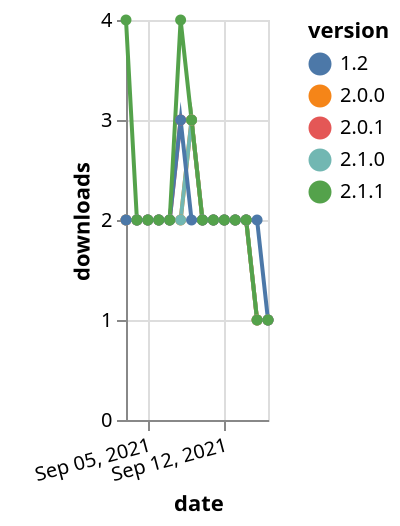 {"$schema": "https://vega.github.io/schema/vega-lite/v5.json", "description": "A simple bar chart with embedded data.", "data": {"values": [{"date": "2021-09-03", "total": 2400, "delta": 2, "version": "2.0.1"}, {"date": "2021-09-04", "total": 2402, "delta": 2, "version": "2.0.1"}, {"date": "2021-09-05", "total": 2404, "delta": 2, "version": "2.0.1"}, {"date": "2021-09-06", "total": 2406, "delta": 2, "version": "2.0.1"}, {"date": "2021-09-07", "total": 2408, "delta": 2, "version": "2.0.1"}, {"date": "2021-09-08", "total": 2411, "delta": 3, "version": "2.0.1"}, {"date": "2021-09-09", "total": 2414, "delta": 3, "version": "2.0.1"}, {"date": "2021-09-10", "total": 2416, "delta": 2, "version": "2.0.1"}, {"date": "2021-09-11", "total": 2418, "delta": 2, "version": "2.0.1"}, {"date": "2021-09-12", "total": 2420, "delta": 2, "version": "2.0.1"}, {"date": "2021-09-13", "total": 2422, "delta": 2, "version": "2.0.1"}, {"date": "2021-09-14", "total": 2424, "delta": 2, "version": "2.0.1"}, {"date": "2021-09-15", "total": 2425, "delta": 1, "version": "2.0.1"}, {"date": "2021-09-16", "total": 2426, "delta": 1, "version": "2.0.1"}, {"date": "2021-09-03", "total": 2234, "delta": 2, "version": "2.0.0"}, {"date": "2021-09-04", "total": 2236, "delta": 2, "version": "2.0.0"}, {"date": "2021-09-05", "total": 2238, "delta": 2, "version": "2.0.0"}, {"date": "2021-09-06", "total": 2240, "delta": 2, "version": "2.0.0"}, {"date": "2021-09-07", "total": 2242, "delta": 2, "version": "2.0.0"}, {"date": "2021-09-08", "total": 2244, "delta": 2, "version": "2.0.0"}, {"date": "2021-09-09", "total": 2247, "delta": 3, "version": "2.0.0"}, {"date": "2021-09-10", "total": 2249, "delta": 2, "version": "2.0.0"}, {"date": "2021-09-11", "total": 2251, "delta": 2, "version": "2.0.0"}, {"date": "2021-09-12", "total": 2253, "delta": 2, "version": "2.0.0"}, {"date": "2021-09-13", "total": 2255, "delta": 2, "version": "2.0.0"}, {"date": "2021-09-14", "total": 2257, "delta": 2, "version": "2.0.0"}, {"date": "2021-09-15", "total": 2258, "delta": 1, "version": "2.0.0"}, {"date": "2021-09-16", "total": 2259, "delta": 1, "version": "2.0.0"}, {"date": "2021-09-03", "total": 2218, "delta": 2, "version": "2.1.0"}, {"date": "2021-09-04", "total": 2220, "delta": 2, "version": "2.1.0"}, {"date": "2021-09-05", "total": 2222, "delta": 2, "version": "2.1.0"}, {"date": "2021-09-06", "total": 2224, "delta": 2, "version": "2.1.0"}, {"date": "2021-09-07", "total": 2226, "delta": 2, "version": "2.1.0"}, {"date": "2021-09-08", "total": 2228, "delta": 2, "version": "2.1.0"}, {"date": "2021-09-09", "total": 2231, "delta": 3, "version": "2.1.0"}, {"date": "2021-09-10", "total": 2233, "delta": 2, "version": "2.1.0"}, {"date": "2021-09-11", "total": 2235, "delta": 2, "version": "2.1.0"}, {"date": "2021-09-12", "total": 2237, "delta": 2, "version": "2.1.0"}, {"date": "2021-09-13", "total": 2239, "delta": 2, "version": "2.1.0"}, {"date": "2021-09-14", "total": 2241, "delta": 2, "version": "2.1.0"}, {"date": "2021-09-15", "total": 2242, "delta": 1, "version": "2.1.0"}, {"date": "2021-09-16", "total": 2243, "delta": 1, "version": "2.1.0"}, {"date": "2021-09-03", "total": 2513, "delta": 2, "version": "1.2"}, {"date": "2021-09-04", "total": 2515, "delta": 2, "version": "1.2"}, {"date": "2021-09-05", "total": 2517, "delta": 2, "version": "1.2"}, {"date": "2021-09-06", "total": 2519, "delta": 2, "version": "1.2"}, {"date": "2021-09-07", "total": 2521, "delta": 2, "version": "1.2"}, {"date": "2021-09-08", "total": 2524, "delta": 3, "version": "1.2"}, {"date": "2021-09-09", "total": 2526, "delta": 2, "version": "1.2"}, {"date": "2021-09-10", "total": 2528, "delta": 2, "version": "1.2"}, {"date": "2021-09-11", "total": 2530, "delta": 2, "version": "1.2"}, {"date": "2021-09-12", "total": 2532, "delta": 2, "version": "1.2"}, {"date": "2021-09-13", "total": 2534, "delta": 2, "version": "1.2"}, {"date": "2021-09-14", "total": 2536, "delta": 2, "version": "1.2"}, {"date": "2021-09-15", "total": 2538, "delta": 2, "version": "1.2"}, {"date": "2021-09-16", "total": 2539, "delta": 1, "version": "1.2"}, {"date": "2021-09-03", "total": 2265, "delta": 4, "version": "2.1.1"}, {"date": "2021-09-04", "total": 2267, "delta": 2, "version": "2.1.1"}, {"date": "2021-09-05", "total": 2269, "delta": 2, "version": "2.1.1"}, {"date": "2021-09-06", "total": 2271, "delta": 2, "version": "2.1.1"}, {"date": "2021-09-07", "total": 2273, "delta": 2, "version": "2.1.1"}, {"date": "2021-09-08", "total": 2277, "delta": 4, "version": "2.1.1"}, {"date": "2021-09-09", "total": 2280, "delta": 3, "version": "2.1.1"}, {"date": "2021-09-10", "total": 2282, "delta": 2, "version": "2.1.1"}, {"date": "2021-09-11", "total": 2284, "delta": 2, "version": "2.1.1"}, {"date": "2021-09-12", "total": 2286, "delta": 2, "version": "2.1.1"}, {"date": "2021-09-13", "total": 2288, "delta": 2, "version": "2.1.1"}, {"date": "2021-09-14", "total": 2290, "delta": 2, "version": "2.1.1"}, {"date": "2021-09-15", "total": 2291, "delta": 1, "version": "2.1.1"}, {"date": "2021-09-16", "total": 2292, "delta": 1, "version": "2.1.1"}]}, "width": "container", "mark": {"type": "line", "point": {"filled": true}}, "encoding": {"x": {"field": "date", "type": "temporal", "timeUnit": "yearmonthdate", "title": "date", "axis": {"labelAngle": -15}}, "y": {"field": "delta", "type": "quantitative", "title": "downloads"}, "color": {"field": "version", "type": "nominal"}, "tooltip": {"field": "delta"}}}